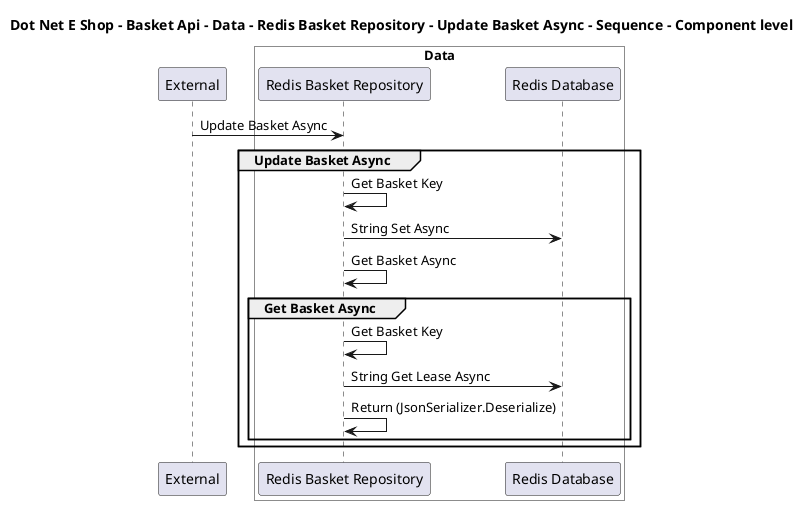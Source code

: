 @startuml

title Dot Net E Shop - Basket Api - Data - Redis Basket Repository - Update Basket Async - Sequence - Component level

participant "External" as C4InterFlow.SoftwareSystems.ExternalSystem

box "Basket Api" #White
    
box "Data" #White
    participant "Redis Basket Repository" as DotNetEShop.SoftwareSystems.BasketApi.Containers.Data.Components.RedisBasketRepository
    participant "Redis Database" as DotNetEShop.SoftwareSystems.BasketApi.Containers.Data.Components.RedisDatabase
end box

end box


C4InterFlow.SoftwareSystems.ExternalSystem -> DotNetEShop.SoftwareSystems.BasketApi.Containers.Data.Components.RedisBasketRepository : Update Basket Async
group Update Basket Async
DotNetEShop.SoftwareSystems.BasketApi.Containers.Data.Components.RedisBasketRepository -> DotNetEShop.SoftwareSystems.BasketApi.Containers.Data.Components.RedisBasketRepository : Get Basket Key
DotNetEShop.SoftwareSystems.BasketApi.Containers.Data.Components.RedisBasketRepository -> DotNetEShop.SoftwareSystems.BasketApi.Containers.Data.Components.RedisDatabase : String Set Async
DotNetEShop.SoftwareSystems.BasketApi.Containers.Data.Components.RedisBasketRepository -> DotNetEShop.SoftwareSystems.BasketApi.Containers.Data.Components.RedisBasketRepository : Get Basket Async
group Get Basket Async
DotNetEShop.SoftwareSystems.BasketApi.Containers.Data.Components.RedisBasketRepository -> DotNetEShop.SoftwareSystems.BasketApi.Containers.Data.Components.RedisBasketRepository : Get Basket Key
DotNetEShop.SoftwareSystems.BasketApi.Containers.Data.Components.RedisBasketRepository -> DotNetEShop.SoftwareSystems.BasketApi.Containers.Data.Components.RedisDatabase : String Get Lease Async
DotNetEShop.SoftwareSystems.BasketApi.Containers.Data.Components.RedisBasketRepository -> DotNetEShop.SoftwareSystems.BasketApi.Containers.Data.Components.RedisBasketRepository : Return (JsonSerializer.Deserialize)
end
end


@enduml
